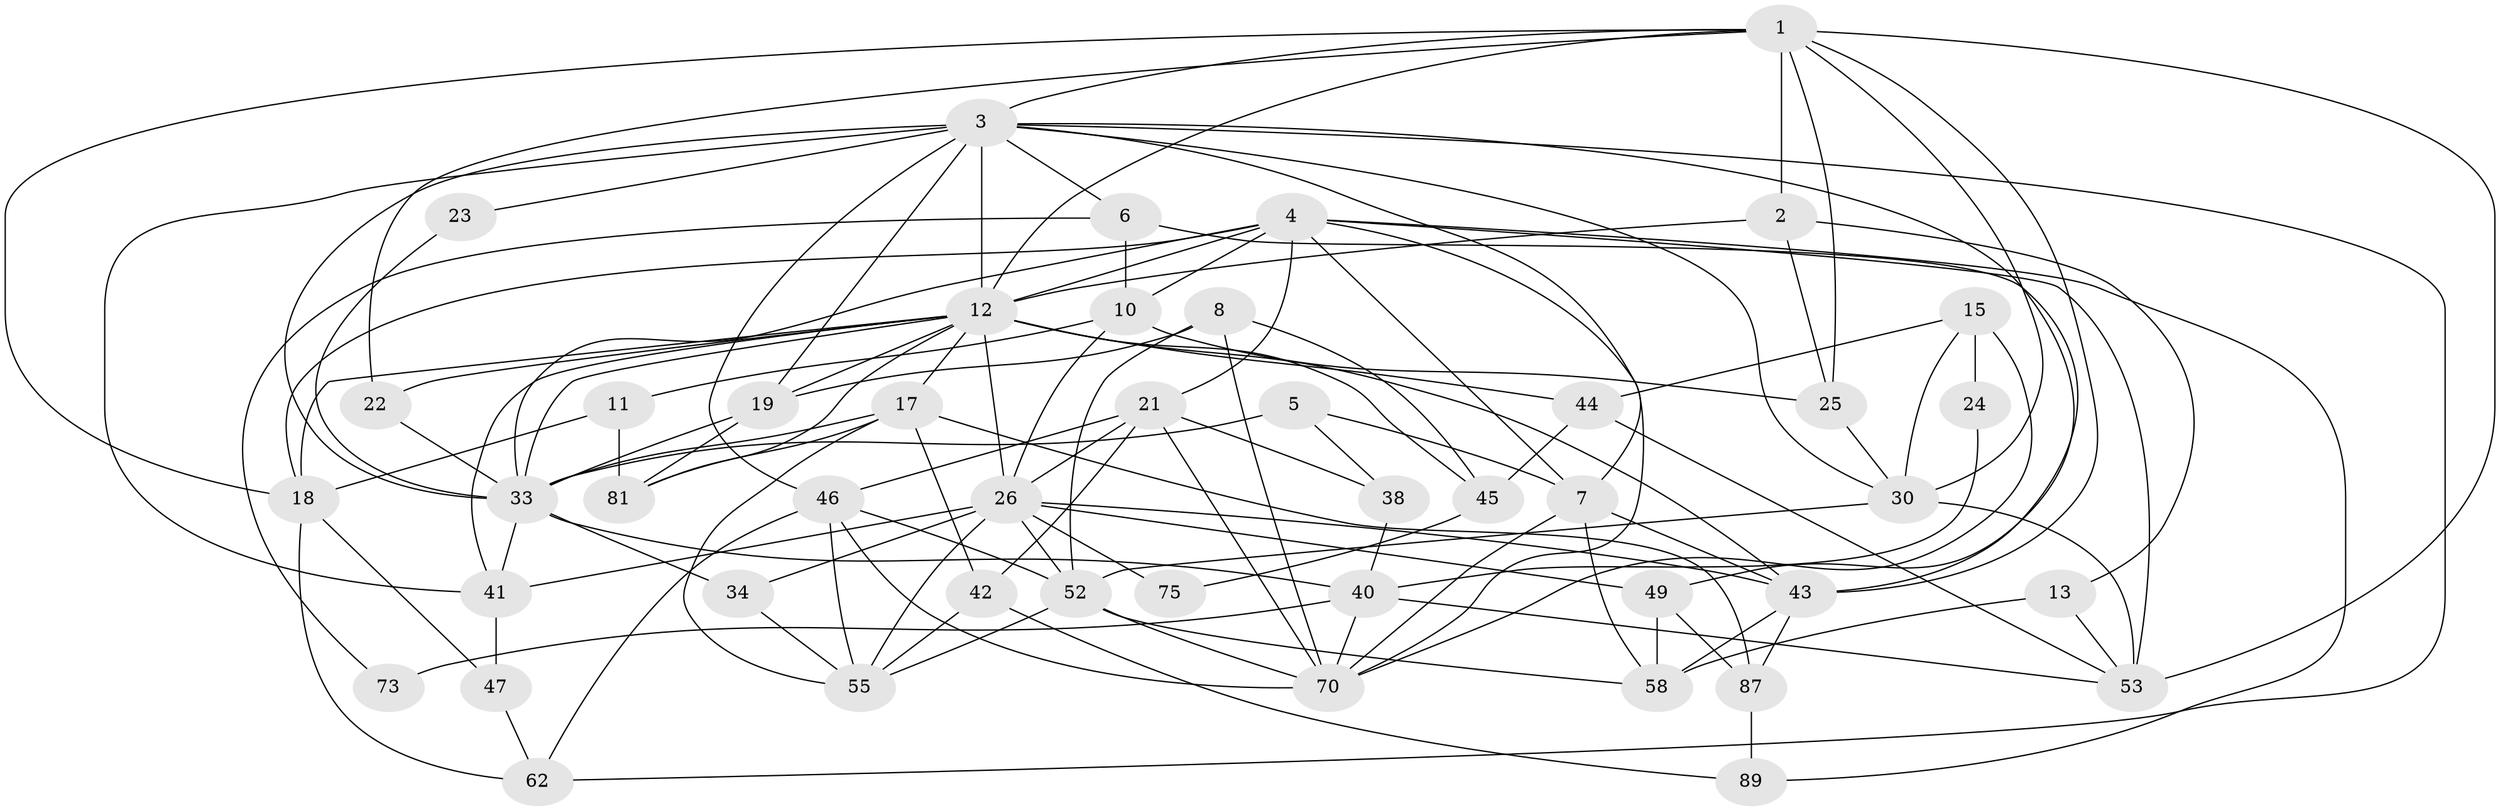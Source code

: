 // original degree distribution, {6: 0.16304347826086957, 3: 0.29347826086956524, 4: 0.25, 2: 0.11956521739130435, 5: 0.16304347826086957, 8: 0.010869565217391304}
// Generated by graph-tools (version 1.1) at 2025/18/03/04/25 18:18:38]
// undirected, 46 vertices, 121 edges
graph export_dot {
graph [start="1"]
  node [color=gray90,style=filled];
  1 [super="+31"];
  2 [super="+35"];
  3 [super="+27"];
  4 [super="+9+91+84"];
  5 [super="+20"];
  6;
  7 [super="+86"];
  8;
  10 [super="+16"];
  11;
  12 [super="+28+14"];
  13;
  15;
  17 [super="+88"];
  18 [super="+90"];
  19 [super="+57"];
  21 [super="+32"];
  22;
  23;
  24;
  25;
  26 [super="+29"];
  30 [super="+36+39"];
  33 [super="+50"];
  34;
  38;
  40;
  41 [super="+82+65"];
  42 [super="+48"];
  43 [super="+77+56"];
  44;
  45;
  46 [super="+74+51"];
  47;
  49;
  52 [super="+78+54"];
  53 [super="+92"];
  55 [super="+72"];
  58 [super="+59"];
  62;
  70 [super="+83"];
  73;
  75;
  81;
  87;
  89;
  1 -- 18 [weight=2];
  1 -- 3 [weight=2];
  1 -- 22;
  1 -- 2 [weight=2];
  1 -- 53;
  1 -- 25 [weight=2];
  1 -- 43;
  1 -- 30;
  1 -- 12;
  2 -- 25;
  2 -- 13;
  2 -- 12 [weight=2];
  3 -- 30;
  3 -- 33 [weight=2];
  3 -- 6;
  3 -- 7 [weight=2];
  3 -- 41;
  3 -- 12 [weight=2];
  3 -- 46 [weight=2];
  3 -- 49;
  3 -- 19;
  3 -- 23;
  3 -- 62;
  4 -- 21;
  4 -- 53 [weight=2];
  4 -- 10 [weight=2];
  4 -- 18;
  4 -- 7;
  4 -- 70;
  4 -- 89;
  4 -- 12;
  4 -- 33;
  5 -- 33;
  5 -- 38;
  5 -- 7;
  6 -- 73;
  6 -- 43;
  6 -- 10;
  7 -- 70;
  7 -- 43;
  7 -- 58;
  8 -- 45;
  8 -- 70;
  8 -- 52;
  8 -- 19;
  10 -- 25;
  10 -- 11;
  10 -- 26;
  11 -- 18;
  11 -- 81;
  12 -- 44;
  12 -- 41;
  12 -- 33;
  12 -- 43;
  12 -- 45 [weight=2];
  12 -- 81;
  12 -- 17;
  12 -- 18;
  12 -- 19;
  12 -- 22;
  12 -- 26;
  13 -- 53;
  13 -- 58;
  15 -- 70;
  15 -- 44;
  15 -- 24;
  15 -- 30;
  17 -- 81;
  17 -- 87;
  17 -- 55;
  17 -- 42;
  17 -- 33;
  18 -- 47;
  18 -- 62;
  19 -- 81;
  19 -- 33;
  21 -- 38;
  21 -- 46 [weight=2];
  21 -- 70;
  21 -- 26;
  21 -- 42;
  22 -- 33;
  23 -- 33;
  24 -- 40;
  25 -- 30;
  26 -- 43;
  26 -- 34;
  26 -- 41;
  26 -- 75;
  26 -- 49;
  26 -- 52;
  26 -- 55;
  30 -- 52;
  30 -- 53;
  33 -- 41;
  33 -- 34;
  33 -- 40;
  34 -- 55;
  38 -- 40;
  40 -- 53;
  40 -- 70;
  40 -- 73;
  41 -- 47;
  42 -- 89;
  42 -- 55;
  43 -- 58;
  43 -- 87;
  44 -- 45;
  44 -- 53;
  45 -- 75;
  46 -- 52;
  46 -- 62;
  46 -- 70;
  46 -- 55;
  47 -- 62;
  49 -- 58 [weight=2];
  49 -- 87;
  52 -- 70;
  52 -- 58;
  52 -- 55;
  87 -- 89;
}
